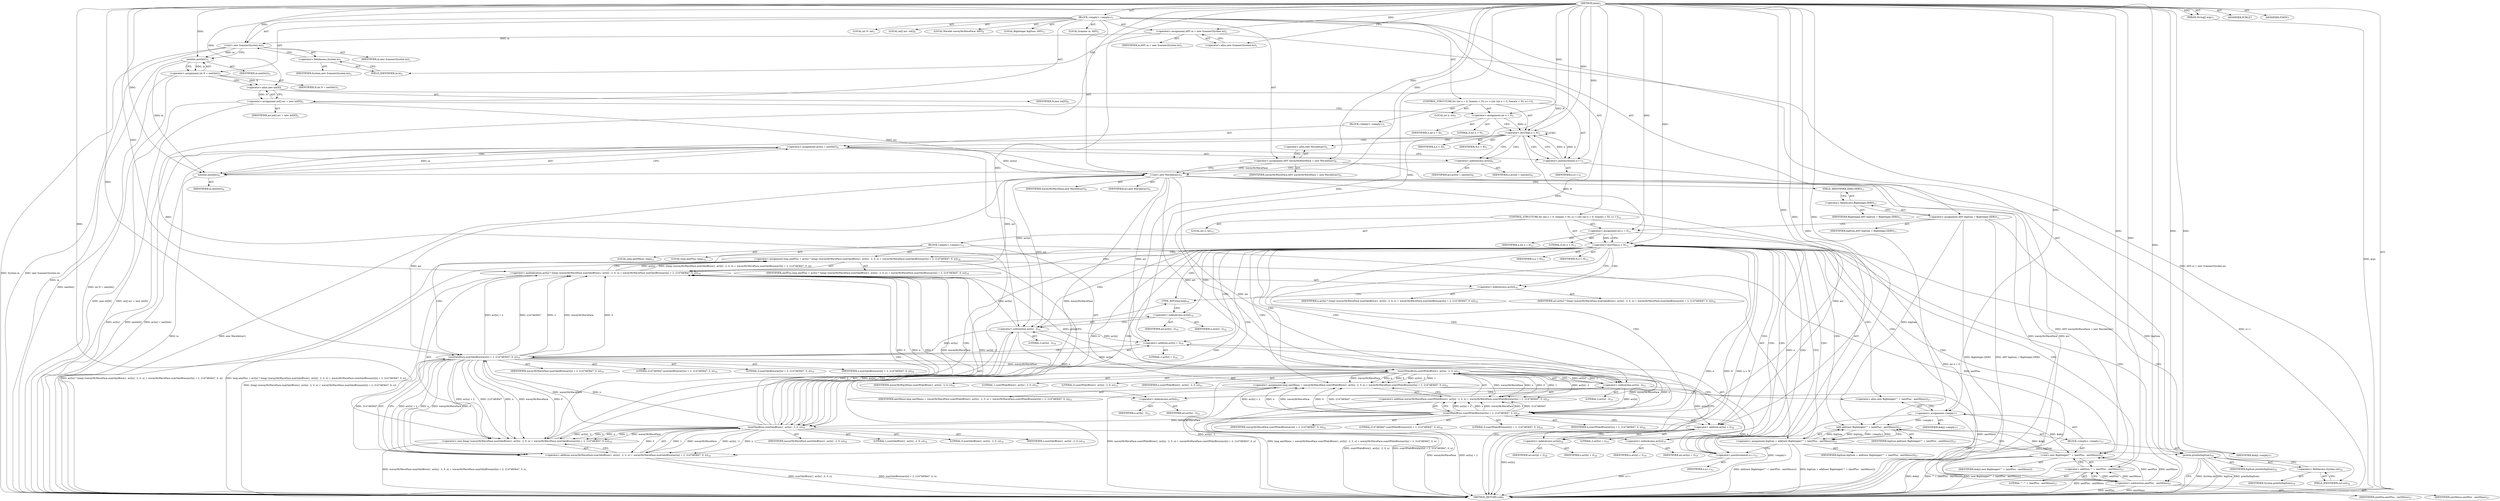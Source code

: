 digraph "main" {  
"21" [label = <(METHOD,main)<SUB>1</SUB>> ]
"22" [label = <(PARAM,String[] args)<SUB>1</SUB>> ]
"23" [label = <(BLOCK,&lt;empty&gt;,&lt;empty&gt;)<SUB>1</SUB>> ]
"4" [label = <(LOCAL,Scanner in: ANY)<SUB>2</SUB>> ]
"24" [label = <(&lt;operator&gt;.assignment,ANY in = new Scanner(System.in))<SUB>2</SUB>> ]
"25" [label = <(IDENTIFIER,in,ANY in = new Scanner(System.in))<SUB>2</SUB>> ]
"26" [label = <(&lt;operator&gt;.alloc,new Scanner(System.in))<SUB>2</SUB>> ]
"27" [label = <(&lt;init&gt;,new Scanner(System.in))<SUB>2</SUB>> ]
"3" [label = <(IDENTIFIER,in,new Scanner(System.in))<SUB>2</SUB>> ]
"28" [label = <(&lt;operator&gt;.fieldAccess,System.in)<SUB>2</SUB>> ]
"29" [label = <(IDENTIFIER,System,new Scanner(System.in))<SUB>2</SUB>> ]
"30" [label = <(FIELD_IDENTIFIER,in,in)<SUB>2</SUB>> ]
"31" [label = <(LOCAL,int N: int)<SUB>3</SUB>> ]
"32" [label = <(&lt;operator&gt;.assignment,int N = nextInt())<SUB>3</SUB>> ]
"33" [label = <(IDENTIFIER,N,int N = nextInt())<SUB>3</SUB>> ]
"34" [label = <(nextInt,nextInt())<SUB>3</SUB>> ]
"35" [label = <(IDENTIFIER,in,nextInt())<SUB>3</SUB>> ]
"36" [label = <(LOCAL,int[] arr: int[])<SUB>4</SUB>> ]
"37" [label = <(&lt;operator&gt;.assignment,int[] arr = new int[N])<SUB>4</SUB>> ]
"38" [label = <(IDENTIFIER,arr,int[] arr = new int[N])<SUB>4</SUB>> ]
"39" [label = <(&lt;operator&gt;.alloc,new int[N])> ]
"40" [label = <(IDENTIFIER,N,new int[N])<SUB>4</SUB>> ]
"41" [label = <(CONTROL_STRUCTURE,for (int n = 0; Some(n &lt; N); n++),for (int n = 0; Some(n &lt; N); n++))<SUB>5</SUB>> ]
"42" [label = <(LOCAL,int n: int)<SUB>5</SUB>> ]
"43" [label = <(&lt;operator&gt;.assignment,int n = 0)<SUB>5</SUB>> ]
"44" [label = <(IDENTIFIER,n,int n = 0)<SUB>5</SUB>> ]
"45" [label = <(LITERAL,0,int n = 0)<SUB>5</SUB>> ]
"46" [label = <(&lt;operator&gt;.lessThan,n &lt; N)<SUB>5</SUB>> ]
"47" [label = <(IDENTIFIER,n,n &lt; N)<SUB>5</SUB>> ]
"48" [label = <(IDENTIFIER,N,n &lt; N)<SUB>5</SUB>> ]
"49" [label = <(&lt;operator&gt;.postIncrement,n++)<SUB>5</SUB>> ]
"50" [label = <(IDENTIFIER,n,n++)<SUB>5</SUB>> ]
"51" [label = <(BLOCK,&lt;empty&gt;,&lt;empty&gt;)<SUB>5</SUB>> ]
"52" [label = <(&lt;operator&gt;.assignment,arr[n] = nextInt())<SUB>6</SUB>> ]
"53" [label = <(&lt;operator&gt;.indexAccess,arr[n])<SUB>6</SUB>> ]
"54" [label = <(IDENTIFIER,arr,arr[n] = nextInt())<SUB>6</SUB>> ]
"55" [label = <(IDENTIFIER,n,arr[n] = nextInt())<SUB>6</SUB>> ]
"56" [label = <(nextInt,nextInt())<SUB>6</SUB>> ]
"57" [label = <(IDENTIFIER,in,nextInt())<SUB>6</SUB>> ]
"6" [label = <(LOCAL,Wavelet waveyMcWaveFace: ANY)<SUB>9</SUB>> ]
"58" [label = <(&lt;operator&gt;.assignment,ANY waveyMcWaveFace = new Wavelet(arr))<SUB>9</SUB>> ]
"59" [label = <(IDENTIFIER,waveyMcWaveFace,ANY waveyMcWaveFace = new Wavelet(arr))<SUB>9</SUB>> ]
"60" [label = <(&lt;operator&gt;.alloc,new Wavelet(arr))<SUB>9</SUB>> ]
"61" [label = <(&lt;init&gt;,new Wavelet(arr))<SUB>9</SUB>> ]
"5" [label = <(IDENTIFIER,waveyMcWaveFace,new Wavelet(arr))<SUB>9</SUB>> ]
"62" [label = <(IDENTIFIER,arr,new Wavelet(arr))<SUB>9</SUB>> ]
"63" [label = <(LOCAL,BigInteger bigSum: ANY)<SUB>11</SUB>> ]
"64" [label = <(&lt;operator&gt;.assignment,ANY bigSum = BigInteger.ZERO)<SUB>11</SUB>> ]
"65" [label = <(IDENTIFIER,bigSum,ANY bigSum = BigInteger.ZERO)<SUB>11</SUB>> ]
"66" [label = <(&lt;operator&gt;.fieldAccess,BigInteger.ZERO)<SUB>11</SUB>> ]
"67" [label = <(IDENTIFIER,BigInteger,ANY bigSum = BigInteger.ZERO)<SUB>11</SUB>> ]
"68" [label = <(FIELD_IDENTIFIER,ZERO,ZERO)<SUB>11</SUB>> ]
"69" [label = <(CONTROL_STRUCTURE,for (int n = 0; Some(n &lt; N); n++),for (int n = 0; Some(n &lt; N); n++))<SUB>12</SUB>> ]
"70" [label = <(LOCAL,int n: int)<SUB>12</SUB>> ]
"71" [label = <(&lt;operator&gt;.assignment,int n = 0)<SUB>12</SUB>> ]
"72" [label = <(IDENTIFIER,n,int n = 0)<SUB>12</SUB>> ]
"73" [label = <(LITERAL,0,int n = 0)<SUB>12</SUB>> ]
"74" [label = <(&lt;operator&gt;.lessThan,n &lt; N)<SUB>12</SUB>> ]
"75" [label = <(IDENTIFIER,n,n &lt; N)<SUB>12</SUB>> ]
"76" [label = <(IDENTIFIER,N,n &lt; N)<SUB>12</SUB>> ]
"77" [label = <(&lt;operator&gt;.postIncrement,n++)<SUB>12</SUB>> ]
"78" [label = <(IDENTIFIER,n,n++)<SUB>12</SUB>> ]
"79" [label = <(BLOCK,&lt;empty&gt;,&lt;empty&gt;)<SUB>12</SUB>> ]
"80" [label = <(LOCAL,long amtPlus: long)<SUB>18</SUB>> ]
"81" [label = <(&lt;operator&gt;.assignment,long amtPlus = arr[n] * (long) (waveyMcWaveFace.numValsBtwn(1, arr[n] - 2, 0, n) + waveyMcWaveFace.numValsBtwn(arr[n] + 2, 2147483647, 0, n)))<SUB>18</SUB>> ]
"82" [label = <(IDENTIFIER,amtPlus,long amtPlus = arr[n] * (long) (waveyMcWaveFace.numValsBtwn(1, arr[n] - 2, 0, n) + waveyMcWaveFace.numValsBtwn(arr[n] + 2, 2147483647, 0, n)))<SUB>18</SUB>> ]
"83" [label = <(&lt;operator&gt;.multiplication,arr[n] * (long) (waveyMcWaveFace.numValsBtwn(1, arr[n] - 2, 0, n) + waveyMcWaveFace.numValsBtwn(arr[n] + 2, 2147483647, 0, n)))<SUB>18</SUB>> ]
"84" [label = <(&lt;operator&gt;.indexAccess,arr[n])<SUB>18</SUB>> ]
"85" [label = <(IDENTIFIER,arr,arr[n] * (long) (waveyMcWaveFace.numValsBtwn(1, arr[n] - 2, 0, n) + waveyMcWaveFace.numValsBtwn(arr[n] + 2, 2147483647, 0, n)))<SUB>18</SUB>> ]
"86" [label = <(IDENTIFIER,n,arr[n] * (long) (waveyMcWaveFace.numValsBtwn(1, arr[n] - 2, 0, n) + waveyMcWaveFace.numValsBtwn(arr[n] + 2, 2147483647, 0, n)))<SUB>18</SUB>> ]
"87" [label = <(&lt;operator&gt;.cast,(long) (waveyMcWaveFace.numValsBtwn(1, arr[n] - 2, 0, n) + waveyMcWaveFace.numValsBtwn(arr[n] + 2, 2147483647, 0, n)))<SUB>18</SUB>> ]
"88" [label = <(TYPE_REF,long,long)<SUB>18</SUB>> ]
"89" [label = <(&lt;operator&gt;.addition,waveyMcWaveFace.numValsBtwn(1, arr[n] - 2, 0, n) + waveyMcWaveFace.numValsBtwn(arr[n] + 2, 2147483647, 0, n))<SUB>18</SUB>> ]
"90" [label = <(numValsBtwn,numValsBtwn(1, arr[n] - 2, 0, n))<SUB>18</SUB>> ]
"91" [label = <(IDENTIFIER,waveyMcWaveFace,numValsBtwn(1, arr[n] - 2, 0, n))<SUB>18</SUB>> ]
"92" [label = <(LITERAL,1,numValsBtwn(1, arr[n] - 2, 0, n))<SUB>18</SUB>> ]
"93" [label = <(&lt;operator&gt;.subtraction,arr[n] - 2)<SUB>18</SUB>> ]
"94" [label = <(&lt;operator&gt;.indexAccess,arr[n])<SUB>18</SUB>> ]
"95" [label = <(IDENTIFIER,arr,arr[n] - 2)<SUB>18</SUB>> ]
"96" [label = <(IDENTIFIER,n,arr[n] - 2)<SUB>18</SUB>> ]
"97" [label = <(LITERAL,2,arr[n] - 2)<SUB>18</SUB>> ]
"98" [label = <(LITERAL,0,numValsBtwn(1, arr[n] - 2, 0, n))<SUB>18</SUB>> ]
"99" [label = <(IDENTIFIER,n,numValsBtwn(1, arr[n] - 2, 0, n))<SUB>18</SUB>> ]
"100" [label = <(numValsBtwn,numValsBtwn(arr[n] + 2, 2147483647, 0, n))<SUB>19</SUB>> ]
"101" [label = <(IDENTIFIER,waveyMcWaveFace,numValsBtwn(arr[n] + 2, 2147483647, 0, n))<SUB>19</SUB>> ]
"102" [label = <(&lt;operator&gt;.addition,arr[n] + 2)<SUB>19</SUB>> ]
"103" [label = <(&lt;operator&gt;.indexAccess,arr[n])<SUB>19</SUB>> ]
"104" [label = <(IDENTIFIER,arr,arr[n] + 2)<SUB>19</SUB>> ]
"105" [label = <(IDENTIFIER,n,arr[n] + 2)<SUB>19</SUB>> ]
"106" [label = <(LITERAL,2,arr[n] + 2)<SUB>19</SUB>> ]
"107" [label = <(LITERAL,2147483647,numValsBtwn(arr[n] + 2, 2147483647, 0, n))<SUB>19</SUB>> ]
"108" [label = <(LITERAL,0,numValsBtwn(arr[n] + 2, 2147483647, 0, n))<SUB>19</SUB>> ]
"109" [label = <(IDENTIFIER,n,numValsBtwn(arr[n] + 2, 2147483647, 0, n))<SUB>19</SUB>> ]
"110" [label = <(LOCAL,long amtMinus: long)<SUB>23</SUB>> ]
"111" [label = <(&lt;operator&gt;.assignment,long amtMinus = waveyMcWaveFace.sumOfValsBtwn(1, arr[n] - 2, 0, n) + waveyMcWaveFace.sumOfValsBtwn(arr[n] + 2, 2147483647, 0, n))<SUB>23</SUB>> ]
"112" [label = <(IDENTIFIER,amtMinus,long amtMinus = waveyMcWaveFace.sumOfValsBtwn(1, arr[n] - 2, 0, n) + waveyMcWaveFace.sumOfValsBtwn(arr[n] + 2, 2147483647, 0, n))<SUB>23</SUB>> ]
"113" [label = <(&lt;operator&gt;.addition,waveyMcWaveFace.sumOfValsBtwn(1, arr[n] - 2, 0, n) + waveyMcWaveFace.sumOfValsBtwn(arr[n] + 2, 2147483647, 0, n))<SUB>23</SUB>> ]
"114" [label = <(sumOfValsBtwn,sumOfValsBtwn(1, arr[n] - 2, 0, n))<SUB>23</SUB>> ]
"115" [label = <(IDENTIFIER,waveyMcWaveFace,sumOfValsBtwn(1, arr[n] - 2, 0, n))<SUB>23</SUB>> ]
"116" [label = <(LITERAL,1,sumOfValsBtwn(1, arr[n] - 2, 0, n))<SUB>23</SUB>> ]
"117" [label = <(&lt;operator&gt;.subtraction,arr[n] - 2)<SUB>23</SUB>> ]
"118" [label = <(&lt;operator&gt;.indexAccess,arr[n])<SUB>23</SUB>> ]
"119" [label = <(IDENTIFIER,arr,arr[n] - 2)<SUB>23</SUB>> ]
"120" [label = <(IDENTIFIER,n,arr[n] - 2)<SUB>23</SUB>> ]
"121" [label = <(LITERAL,2,arr[n] - 2)<SUB>23</SUB>> ]
"122" [label = <(LITERAL,0,sumOfValsBtwn(1, arr[n] - 2, 0, n))<SUB>23</SUB>> ]
"123" [label = <(IDENTIFIER,n,sumOfValsBtwn(1, arr[n] - 2, 0, n))<SUB>23</SUB>> ]
"124" [label = <(sumOfValsBtwn,sumOfValsBtwn(arr[n] + 2, 2147483647, 0, n))<SUB>24</SUB>> ]
"125" [label = <(IDENTIFIER,waveyMcWaveFace,sumOfValsBtwn(arr[n] + 2, 2147483647, 0, n))<SUB>24</SUB>> ]
"126" [label = <(&lt;operator&gt;.addition,arr[n] + 2)<SUB>24</SUB>> ]
"127" [label = <(&lt;operator&gt;.indexAccess,arr[n])<SUB>24</SUB>> ]
"128" [label = <(IDENTIFIER,arr,arr[n] + 2)<SUB>24</SUB>> ]
"129" [label = <(IDENTIFIER,n,arr[n] + 2)<SUB>24</SUB>> ]
"130" [label = <(LITERAL,2,arr[n] + 2)<SUB>24</SUB>> ]
"131" [label = <(LITERAL,2147483647,sumOfValsBtwn(arr[n] + 2, 2147483647, 0, n))<SUB>24</SUB>> ]
"132" [label = <(LITERAL,0,sumOfValsBtwn(arr[n] + 2, 2147483647, 0, n))<SUB>24</SUB>> ]
"133" [label = <(IDENTIFIER,n,sumOfValsBtwn(arr[n] + 2, 2147483647, 0, n))<SUB>24</SUB>> ]
"134" [label = <(&lt;operator&gt;.assignment,bigSum = add(new BigInteger(&quot;&quot; + (amtPlus - amtMinus))))<SUB>27</SUB>> ]
"135" [label = <(IDENTIFIER,bigSum,bigSum = add(new BigInteger(&quot;&quot; + (amtPlus - amtMinus))))<SUB>27</SUB>> ]
"136" [label = <(add,add(new BigInteger(&quot;&quot; + (amtPlus - amtMinus))))<SUB>27</SUB>> ]
"137" [label = <(IDENTIFIER,bigSum,add(new BigInteger(&quot;&quot; + (amtPlus - amtMinus))))<SUB>27</SUB>> ]
"138" [label = <(BLOCK,&lt;empty&gt;,&lt;empty&gt;)<SUB>27</SUB>> ]
"139" [label = <(&lt;operator&gt;.assignment,&lt;empty&gt;)> ]
"140" [label = <(IDENTIFIER,$obj2,&lt;empty&gt;)> ]
"141" [label = <(&lt;operator&gt;.alloc,new BigInteger(&quot;&quot; + (amtPlus - amtMinus)))<SUB>27</SUB>> ]
"142" [label = <(&lt;init&gt;,new BigInteger(&quot;&quot; + (amtPlus - amtMinus)))<SUB>27</SUB>> ]
"143" [label = <(IDENTIFIER,$obj2,new BigInteger(&quot;&quot; + (amtPlus - amtMinus)))> ]
"144" [label = <(&lt;operator&gt;.addition,&quot;&quot; + (amtPlus - amtMinus))<SUB>27</SUB>> ]
"145" [label = <(LITERAL,&quot;&quot;,&quot;&quot; + (amtPlus - amtMinus))<SUB>27</SUB>> ]
"146" [label = <(&lt;operator&gt;.subtraction,amtPlus - amtMinus)<SUB>27</SUB>> ]
"147" [label = <(IDENTIFIER,amtPlus,amtPlus - amtMinus)<SUB>27</SUB>> ]
"148" [label = <(IDENTIFIER,amtMinus,amtPlus - amtMinus)<SUB>27</SUB>> ]
"149" [label = <(IDENTIFIER,$obj2,&lt;empty&gt;)> ]
"150" [label = <(println,println(bigSum))<SUB>30</SUB>> ]
"151" [label = <(&lt;operator&gt;.fieldAccess,System.out)<SUB>30</SUB>> ]
"152" [label = <(IDENTIFIER,System,println(bigSum))<SUB>30</SUB>> ]
"153" [label = <(FIELD_IDENTIFIER,out,out)<SUB>30</SUB>> ]
"154" [label = <(IDENTIFIER,bigSum,println(bigSum))<SUB>30</SUB>> ]
"155" [label = <(MODIFIER,PUBLIC)> ]
"156" [label = <(MODIFIER,STATIC)> ]
"157" [label = <(METHOD_RETURN,void)<SUB>1</SUB>> ]
  "21" -> "22"  [ label = "AST: "] 
  "21" -> "23"  [ label = "AST: "] 
  "21" -> "155"  [ label = "AST: "] 
  "21" -> "156"  [ label = "AST: "] 
  "21" -> "157"  [ label = "AST: "] 
  "23" -> "4"  [ label = "AST: "] 
  "23" -> "24"  [ label = "AST: "] 
  "23" -> "27"  [ label = "AST: "] 
  "23" -> "31"  [ label = "AST: "] 
  "23" -> "32"  [ label = "AST: "] 
  "23" -> "36"  [ label = "AST: "] 
  "23" -> "37"  [ label = "AST: "] 
  "23" -> "41"  [ label = "AST: "] 
  "23" -> "6"  [ label = "AST: "] 
  "23" -> "58"  [ label = "AST: "] 
  "23" -> "61"  [ label = "AST: "] 
  "23" -> "63"  [ label = "AST: "] 
  "23" -> "64"  [ label = "AST: "] 
  "23" -> "69"  [ label = "AST: "] 
  "23" -> "150"  [ label = "AST: "] 
  "24" -> "25"  [ label = "AST: "] 
  "24" -> "26"  [ label = "AST: "] 
  "27" -> "3"  [ label = "AST: "] 
  "27" -> "28"  [ label = "AST: "] 
  "28" -> "29"  [ label = "AST: "] 
  "28" -> "30"  [ label = "AST: "] 
  "32" -> "33"  [ label = "AST: "] 
  "32" -> "34"  [ label = "AST: "] 
  "34" -> "35"  [ label = "AST: "] 
  "37" -> "38"  [ label = "AST: "] 
  "37" -> "39"  [ label = "AST: "] 
  "39" -> "40"  [ label = "AST: "] 
  "41" -> "42"  [ label = "AST: "] 
  "41" -> "43"  [ label = "AST: "] 
  "41" -> "46"  [ label = "AST: "] 
  "41" -> "49"  [ label = "AST: "] 
  "41" -> "51"  [ label = "AST: "] 
  "43" -> "44"  [ label = "AST: "] 
  "43" -> "45"  [ label = "AST: "] 
  "46" -> "47"  [ label = "AST: "] 
  "46" -> "48"  [ label = "AST: "] 
  "49" -> "50"  [ label = "AST: "] 
  "51" -> "52"  [ label = "AST: "] 
  "52" -> "53"  [ label = "AST: "] 
  "52" -> "56"  [ label = "AST: "] 
  "53" -> "54"  [ label = "AST: "] 
  "53" -> "55"  [ label = "AST: "] 
  "56" -> "57"  [ label = "AST: "] 
  "58" -> "59"  [ label = "AST: "] 
  "58" -> "60"  [ label = "AST: "] 
  "61" -> "5"  [ label = "AST: "] 
  "61" -> "62"  [ label = "AST: "] 
  "64" -> "65"  [ label = "AST: "] 
  "64" -> "66"  [ label = "AST: "] 
  "66" -> "67"  [ label = "AST: "] 
  "66" -> "68"  [ label = "AST: "] 
  "69" -> "70"  [ label = "AST: "] 
  "69" -> "71"  [ label = "AST: "] 
  "69" -> "74"  [ label = "AST: "] 
  "69" -> "77"  [ label = "AST: "] 
  "69" -> "79"  [ label = "AST: "] 
  "71" -> "72"  [ label = "AST: "] 
  "71" -> "73"  [ label = "AST: "] 
  "74" -> "75"  [ label = "AST: "] 
  "74" -> "76"  [ label = "AST: "] 
  "77" -> "78"  [ label = "AST: "] 
  "79" -> "80"  [ label = "AST: "] 
  "79" -> "81"  [ label = "AST: "] 
  "79" -> "110"  [ label = "AST: "] 
  "79" -> "111"  [ label = "AST: "] 
  "79" -> "134"  [ label = "AST: "] 
  "81" -> "82"  [ label = "AST: "] 
  "81" -> "83"  [ label = "AST: "] 
  "83" -> "84"  [ label = "AST: "] 
  "83" -> "87"  [ label = "AST: "] 
  "84" -> "85"  [ label = "AST: "] 
  "84" -> "86"  [ label = "AST: "] 
  "87" -> "88"  [ label = "AST: "] 
  "87" -> "89"  [ label = "AST: "] 
  "89" -> "90"  [ label = "AST: "] 
  "89" -> "100"  [ label = "AST: "] 
  "90" -> "91"  [ label = "AST: "] 
  "90" -> "92"  [ label = "AST: "] 
  "90" -> "93"  [ label = "AST: "] 
  "90" -> "98"  [ label = "AST: "] 
  "90" -> "99"  [ label = "AST: "] 
  "93" -> "94"  [ label = "AST: "] 
  "93" -> "97"  [ label = "AST: "] 
  "94" -> "95"  [ label = "AST: "] 
  "94" -> "96"  [ label = "AST: "] 
  "100" -> "101"  [ label = "AST: "] 
  "100" -> "102"  [ label = "AST: "] 
  "100" -> "107"  [ label = "AST: "] 
  "100" -> "108"  [ label = "AST: "] 
  "100" -> "109"  [ label = "AST: "] 
  "102" -> "103"  [ label = "AST: "] 
  "102" -> "106"  [ label = "AST: "] 
  "103" -> "104"  [ label = "AST: "] 
  "103" -> "105"  [ label = "AST: "] 
  "111" -> "112"  [ label = "AST: "] 
  "111" -> "113"  [ label = "AST: "] 
  "113" -> "114"  [ label = "AST: "] 
  "113" -> "124"  [ label = "AST: "] 
  "114" -> "115"  [ label = "AST: "] 
  "114" -> "116"  [ label = "AST: "] 
  "114" -> "117"  [ label = "AST: "] 
  "114" -> "122"  [ label = "AST: "] 
  "114" -> "123"  [ label = "AST: "] 
  "117" -> "118"  [ label = "AST: "] 
  "117" -> "121"  [ label = "AST: "] 
  "118" -> "119"  [ label = "AST: "] 
  "118" -> "120"  [ label = "AST: "] 
  "124" -> "125"  [ label = "AST: "] 
  "124" -> "126"  [ label = "AST: "] 
  "124" -> "131"  [ label = "AST: "] 
  "124" -> "132"  [ label = "AST: "] 
  "124" -> "133"  [ label = "AST: "] 
  "126" -> "127"  [ label = "AST: "] 
  "126" -> "130"  [ label = "AST: "] 
  "127" -> "128"  [ label = "AST: "] 
  "127" -> "129"  [ label = "AST: "] 
  "134" -> "135"  [ label = "AST: "] 
  "134" -> "136"  [ label = "AST: "] 
  "136" -> "137"  [ label = "AST: "] 
  "136" -> "138"  [ label = "AST: "] 
  "138" -> "139"  [ label = "AST: "] 
  "138" -> "142"  [ label = "AST: "] 
  "138" -> "149"  [ label = "AST: "] 
  "139" -> "140"  [ label = "AST: "] 
  "139" -> "141"  [ label = "AST: "] 
  "142" -> "143"  [ label = "AST: "] 
  "142" -> "144"  [ label = "AST: "] 
  "144" -> "145"  [ label = "AST: "] 
  "144" -> "146"  [ label = "AST: "] 
  "146" -> "147"  [ label = "AST: "] 
  "146" -> "148"  [ label = "AST: "] 
  "150" -> "151"  [ label = "AST: "] 
  "150" -> "154"  [ label = "AST: "] 
  "151" -> "152"  [ label = "AST: "] 
  "151" -> "153"  [ label = "AST: "] 
  "24" -> "30"  [ label = "CFG: "] 
  "27" -> "34"  [ label = "CFG: "] 
  "32" -> "39"  [ label = "CFG: "] 
  "37" -> "43"  [ label = "CFG: "] 
  "58" -> "61"  [ label = "CFG: "] 
  "61" -> "68"  [ label = "CFG: "] 
  "64" -> "71"  [ label = "CFG: "] 
  "150" -> "157"  [ label = "CFG: "] 
  "26" -> "24"  [ label = "CFG: "] 
  "28" -> "27"  [ label = "CFG: "] 
  "34" -> "32"  [ label = "CFG: "] 
  "39" -> "37"  [ label = "CFG: "] 
  "43" -> "46"  [ label = "CFG: "] 
  "46" -> "53"  [ label = "CFG: "] 
  "46" -> "60"  [ label = "CFG: "] 
  "49" -> "46"  [ label = "CFG: "] 
  "60" -> "58"  [ label = "CFG: "] 
  "66" -> "64"  [ label = "CFG: "] 
  "71" -> "74"  [ label = "CFG: "] 
  "74" -> "84"  [ label = "CFG: "] 
  "74" -> "153"  [ label = "CFG: "] 
  "77" -> "74"  [ label = "CFG: "] 
  "151" -> "150"  [ label = "CFG: "] 
  "30" -> "28"  [ label = "CFG: "] 
  "52" -> "49"  [ label = "CFG: "] 
  "68" -> "66"  [ label = "CFG: "] 
  "81" -> "118"  [ label = "CFG: "] 
  "111" -> "141"  [ label = "CFG: "] 
  "134" -> "77"  [ label = "CFG: "] 
  "153" -> "151"  [ label = "CFG: "] 
  "53" -> "56"  [ label = "CFG: "] 
  "56" -> "52"  [ label = "CFG: "] 
  "83" -> "81"  [ label = "CFG: "] 
  "113" -> "111"  [ label = "CFG: "] 
  "136" -> "134"  [ label = "CFG: "] 
  "84" -> "88"  [ label = "CFG: "] 
  "87" -> "83"  [ label = "CFG: "] 
  "114" -> "127"  [ label = "CFG: "] 
  "124" -> "113"  [ label = "CFG: "] 
  "88" -> "94"  [ label = "CFG: "] 
  "89" -> "87"  [ label = "CFG: "] 
  "117" -> "114"  [ label = "CFG: "] 
  "126" -> "124"  [ label = "CFG: "] 
  "139" -> "146"  [ label = "CFG: "] 
  "142" -> "136"  [ label = "CFG: "] 
  "90" -> "103"  [ label = "CFG: "] 
  "100" -> "89"  [ label = "CFG: "] 
  "118" -> "117"  [ label = "CFG: "] 
  "127" -> "126"  [ label = "CFG: "] 
  "141" -> "139"  [ label = "CFG: "] 
  "144" -> "142"  [ label = "CFG: "] 
  "93" -> "90"  [ label = "CFG: "] 
  "102" -> "100"  [ label = "CFG: "] 
  "146" -> "144"  [ label = "CFG: "] 
  "94" -> "93"  [ label = "CFG: "] 
  "103" -> "102"  [ label = "CFG: "] 
  "21" -> "26"  [ label = "CFG: "] 
  "22" -> "157"  [ label = "DDG: args"] 
  "24" -> "157"  [ label = "DDG: ANY in = new Scanner(System.in)"] 
  "27" -> "157"  [ label = "DDG: System.in"] 
  "27" -> "157"  [ label = "DDG: new Scanner(System.in)"] 
  "34" -> "157"  [ label = "DDG: in"] 
  "32" -> "157"  [ label = "DDG: nextInt()"] 
  "32" -> "157"  [ label = "DDG: int N = nextInt()"] 
  "37" -> "157"  [ label = "DDG: new int[N]"] 
  "37" -> "157"  [ label = "DDG: int[] arr = new int[N]"] 
  "58" -> "157"  [ label = "DDG: ANY waveyMcWaveFace = new Wavelet(arr)"] 
  "61" -> "157"  [ label = "DDG: waveyMcWaveFace"] 
  "61" -> "157"  [ label = "DDG: arr"] 
  "61" -> "157"  [ label = "DDG: new Wavelet(arr)"] 
  "64" -> "157"  [ label = "DDG: BigInteger.ZERO"] 
  "64" -> "157"  [ label = "DDG: ANY bigSum = BigInteger.ZERO"] 
  "71" -> "157"  [ label = "DDG: int n = 0"] 
  "74" -> "157"  [ label = "DDG: n"] 
  "74" -> "157"  [ label = "DDG: N"] 
  "74" -> "157"  [ label = "DDG: n &lt; N"] 
  "150" -> "157"  [ label = "DDG: System.out"] 
  "150" -> "157"  [ label = "DDG: bigSum"] 
  "150" -> "157"  [ label = "DDG: println(bigSum)"] 
  "89" -> "157"  [ label = "DDG: numValsBtwn(1, arr[n] - 2, 0, n)"] 
  "89" -> "157"  [ label = "DDG: numValsBtwn(arr[n] + 2, 2147483647, 0, n)"] 
  "87" -> "157"  [ label = "DDG: waveyMcWaveFace.numValsBtwn(1, arr[n] - 2, 0, n) + waveyMcWaveFace.numValsBtwn(arr[n] + 2, 2147483647, 0, n)"] 
  "83" -> "157"  [ label = "DDG: (long) (waveyMcWaveFace.numValsBtwn(1, arr[n] - 2, 0, n) + waveyMcWaveFace.numValsBtwn(arr[n] + 2, 2147483647, 0, n))"] 
  "81" -> "157"  [ label = "DDG: arr[n] * (long) (waveyMcWaveFace.numValsBtwn(1, arr[n] - 2, 0, n) + waveyMcWaveFace.numValsBtwn(arr[n] + 2, 2147483647, 0, n))"] 
  "81" -> "157"  [ label = "DDG: long amtPlus = arr[n] * (long) (waveyMcWaveFace.numValsBtwn(1, arr[n] - 2, 0, n) + waveyMcWaveFace.numValsBtwn(arr[n] + 2, 2147483647, 0, n))"] 
  "114" -> "157"  [ label = "DDG: arr[n] - 2"] 
  "113" -> "157"  [ label = "DDG: sumOfValsBtwn(1, arr[n] - 2, 0, n)"] 
  "124" -> "157"  [ label = "DDG: waveyMcWaveFace"] 
  "126" -> "157"  [ label = "DDG: arr[n]"] 
  "124" -> "157"  [ label = "DDG: arr[n] + 2"] 
  "113" -> "157"  [ label = "DDG: sumOfValsBtwn(arr[n] + 2, 2147483647, 0, n)"] 
  "111" -> "157"  [ label = "DDG: waveyMcWaveFace.sumOfValsBtwn(1, arr[n] - 2, 0, n) + waveyMcWaveFace.sumOfValsBtwn(arr[n] + 2, 2147483647, 0, n)"] 
  "111" -> "157"  [ label = "DDG: long amtMinus = waveyMcWaveFace.sumOfValsBtwn(1, arr[n] - 2, 0, n) + waveyMcWaveFace.sumOfValsBtwn(arr[n] + 2, 2147483647, 0, n)"] 
  "139" -> "157"  [ label = "DDG: &lt;empty&gt;"] 
  "142" -> "157"  [ label = "DDG: $obj2"] 
  "146" -> "157"  [ label = "DDG: amtPlus"] 
  "146" -> "157"  [ label = "DDG: amtMinus"] 
  "144" -> "157"  [ label = "DDG: amtPlus - amtMinus"] 
  "142" -> "157"  [ label = "DDG: &quot;&quot; + (amtPlus - amtMinus)"] 
  "142" -> "157"  [ label = "DDG: new BigInteger(&quot;&quot; + (amtPlus - amtMinus))"] 
  "134" -> "157"  [ label = "DDG: add(new BigInteger(&quot;&quot; + (amtPlus - amtMinus)))"] 
  "134" -> "157"  [ label = "DDG: bigSum = add(new BigInteger(&quot;&quot; + (amtPlus - amtMinus)))"] 
  "77" -> "157"  [ label = "DDG: n++"] 
  "52" -> "157"  [ label = "DDG: arr[n]"] 
  "56" -> "157"  [ label = "DDG: in"] 
  "52" -> "157"  [ label = "DDG: nextInt()"] 
  "52" -> "157"  [ label = "DDG: arr[n] = nextInt()"] 
  "49" -> "157"  [ label = "DDG: n++"] 
  "21" -> "22"  [ label = "DDG: "] 
  "21" -> "24"  [ label = "DDG: "] 
  "34" -> "32"  [ label = "DDG: in"] 
  "39" -> "37"  [ label = "DDG: N"] 
  "21" -> "58"  [ label = "DDG: "] 
  "24" -> "27"  [ label = "DDG: in"] 
  "21" -> "27"  [ label = "DDG: "] 
  "21" -> "43"  [ label = "DDG: "] 
  "58" -> "61"  [ label = "DDG: waveyMcWaveFace"] 
  "21" -> "61"  [ label = "DDG: "] 
  "37" -> "61"  [ label = "DDG: arr"] 
  "52" -> "61"  [ label = "DDG: arr[n]"] 
  "21" -> "71"  [ label = "DDG: "] 
  "64" -> "150"  [ label = "DDG: bigSum"] 
  "134" -> "150"  [ label = "DDG: bigSum"] 
  "21" -> "150"  [ label = "DDG: "] 
  "27" -> "34"  [ label = "DDG: in"] 
  "21" -> "34"  [ label = "DDG: "] 
  "32" -> "39"  [ label = "DDG: N"] 
  "21" -> "39"  [ label = "DDG: "] 
  "43" -> "46"  [ label = "DDG: n"] 
  "49" -> "46"  [ label = "DDG: n"] 
  "21" -> "46"  [ label = "DDG: "] 
  "39" -> "46"  [ label = "DDG: N"] 
  "46" -> "49"  [ label = "DDG: n"] 
  "21" -> "49"  [ label = "DDG: "] 
  "56" -> "52"  [ label = "DDG: in"] 
  "71" -> "74"  [ label = "DDG: n"] 
  "77" -> "74"  [ label = "DDG: n"] 
  "21" -> "74"  [ label = "DDG: "] 
  "46" -> "74"  [ label = "DDG: N"] 
  "124" -> "77"  [ label = "DDG: n"] 
  "21" -> "77"  [ label = "DDG: "] 
  "83" -> "81"  [ label = "DDG: arr[n]"] 
  "83" -> "81"  [ label = "DDG: (long) (waveyMcWaveFace.numValsBtwn(1, arr[n] - 2, 0, n) + waveyMcWaveFace.numValsBtwn(arr[n] + 2, 2147483647, 0, n))"] 
  "114" -> "111"  [ label = "DDG: waveyMcWaveFace"] 
  "114" -> "111"  [ label = "DDG: n"] 
  "114" -> "111"  [ label = "DDG: 0"] 
  "114" -> "111"  [ label = "DDG: arr[n] - 2"] 
  "114" -> "111"  [ label = "DDG: 1"] 
  "124" -> "111"  [ label = "DDG: arr[n] + 2"] 
  "124" -> "111"  [ label = "DDG: n"] 
  "124" -> "111"  [ label = "DDG: waveyMcWaveFace"] 
  "124" -> "111"  [ label = "DDG: 0"] 
  "124" -> "111"  [ label = "DDG: 2147483647"] 
  "136" -> "134"  [ label = "DDG: bigSum"] 
  "136" -> "134"  [ label = "DDG: &lt;empty&gt;"] 
  "136" -> "134"  [ label = "DDG: "] 
  "34" -> "56"  [ label = "DDG: in"] 
  "21" -> "56"  [ label = "DDG: "] 
  "61" -> "83"  [ label = "DDG: arr"] 
  "93" -> "83"  [ label = "DDG: arr[n]"] 
  "21" -> "83"  [ label = "DDG: "] 
  "90" -> "83"  [ label = "DDG: 1"] 
  "90" -> "83"  [ label = "DDG: waveyMcWaveFace"] 
  "90" -> "83"  [ label = "DDG: arr[n] - 2"] 
  "90" -> "83"  [ label = "DDG: 0"] 
  "90" -> "83"  [ label = "DDG: n"] 
  "100" -> "83"  [ label = "DDG: arr[n] + 2"] 
  "100" -> "83"  [ label = "DDG: 2147483647"] 
  "100" -> "83"  [ label = "DDG: n"] 
  "100" -> "83"  [ label = "DDG: waveyMcWaveFace"] 
  "100" -> "83"  [ label = "DDG: 0"] 
  "114" -> "113"  [ label = "DDG: waveyMcWaveFace"] 
  "114" -> "113"  [ label = "DDG: n"] 
  "114" -> "113"  [ label = "DDG: 0"] 
  "114" -> "113"  [ label = "DDG: arr[n] - 2"] 
  "114" -> "113"  [ label = "DDG: 1"] 
  "124" -> "113"  [ label = "DDG: arr[n] + 2"] 
  "124" -> "113"  [ label = "DDG: n"] 
  "124" -> "113"  [ label = "DDG: waveyMcWaveFace"] 
  "124" -> "113"  [ label = "DDG: 0"] 
  "124" -> "113"  [ label = "DDG: 2147483647"] 
  "64" -> "136"  [ label = "DDG: bigSum"] 
  "134" -> "136"  [ label = "DDG: bigSum"] 
  "21" -> "136"  [ label = "DDG: "] 
  "139" -> "136"  [ label = "DDG: &lt;empty&gt;"] 
  "142" -> "136"  [ label = "DDG: $obj2"] 
  "21" -> "87"  [ label = "DDG: "] 
  "90" -> "87"  [ label = "DDG: 1"] 
  "90" -> "87"  [ label = "DDG: waveyMcWaveFace"] 
  "90" -> "87"  [ label = "DDG: arr[n] - 2"] 
  "90" -> "87"  [ label = "DDG: 0"] 
  "90" -> "87"  [ label = "DDG: n"] 
  "100" -> "87"  [ label = "DDG: arr[n] + 2"] 
  "100" -> "87"  [ label = "DDG: 2147483647"] 
  "100" -> "87"  [ label = "DDG: n"] 
  "100" -> "87"  [ label = "DDG: waveyMcWaveFace"] 
  "100" -> "87"  [ label = "DDG: 0"] 
  "100" -> "114"  [ label = "DDG: waveyMcWaveFace"] 
  "21" -> "114"  [ label = "DDG: "] 
  "117" -> "114"  [ label = "DDG: arr[n]"] 
  "117" -> "114"  [ label = "DDG: 2"] 
  "100" -> "114"  [ label = "DDG: n"] 
  "114" -> "124"  [ label = "DDG: waveyMcWaveFace"] 
  "21" -> "124"  [ label = "DDG: "] 
  "61" -> "124"  [ label = "DDG: arr"] 
  "117" -> "124"  [ label = "DDG: arr[n]"] 
  "114" -> "124"  [ label = "DDG: n"] 
  "21" -> "139"  [ label = "DDG: "] 
  "21" -> "149"  [ label = "DDG: "] 
  "90" -> "89"  [ label = "DDG: 1"] 
  "90" -> "89"  [ label = "DDG: waveyMcWaveFace"] 
  "90" -> "89"  [ label = "DDG: arr[n] - 2"] 
  "90" -> "89"  [ label = "DDG: 0"] 
  "90" -> "89"  [ label = "DDG: n"] 
  "100" -> "89"  [ label = "DDG: arr[n] + 2"] 
  "100" -> "89"  [ label = "DDG: 2147483647"] 
  "100" -> "89"  [ label = "DDG: n"] 
  "100" -> "89"  [ label = "DDG: waveyMcWaveFace"] 
  "100" -> "89"  [ label = "DDG: 0"] 
  "61" -> "117"  [ label = "DDG: arr"] 
  "83" -> "117"  [ label = "DDG: arr[n]"] 
  "21" -> "117"  [ label = "DDG: "] 
  "61" -> "126"  [ label = "DDG: arr"] 
  "117" -> "126"  [ label = "DDG: arr[n]"] 
  "21" -> "126"  [ label = "DDG: "] 
  "139" -> "142"  [ label = "DDG: $obj2"] 
  "21" -> "142"  [ label = "DDG: "] 
  "146" -> "142"  [ label = "DDG: amtPlus"] 
  "146" -> "142"  [ label = "DDG: amtMinus"] 
  "61" -> "90"  [ label = "DDG: waveyMcWaveFace"] 
  "124" -> "90"  [ label = "DDG: waveyMcWaveFace"] 
  "21" -> "90"  [ label = "DDG: "] 
  "93" -> "90"  [ label = "DDG: arr[n]"] 
  "93" -> "90"  [ label = "DDG: 2"] 
  "74" -> "90"  [ label = "DDG: n"] 
  "90" -> "100"  [ label = "DDG: waveyMcWaveFace"] 
  "21" -> "100"  [ label = "DDG: "] 
  "61" -> "100"  [ label = "DDG: arr"] 
  "93" -> "100"  [ label = "DDG: arr[n]"] 
  "90" -> "100"  [ label = "DDG: n"] 
  "21" -> "144"  [ label = "DDG: "] 
  "146" -> "144"  [ label = "DDG: amtPlus"] 
  "146" -> "144"  [ label = "DDG: amtMinus"] 
  "61" -> "93"  [ label = "DDG: arr"] 
  "52" -> "93"  [ label = "DDG: arr[n]"] 
  "117" -> "93"  [ label = "DDG: arr[n]"] 
  "21" -> "93"  [ label = "DDG: "] 
  "61" -> "102"  [ label = "DDG: arr"] 
  "93" -> "102"  [ label = "DDG: arr[n]"] 
  "21" -> "102"  [ label = "DDG: "] 
  "81" -> "146"  [ label = "DDG: amtPlus"] 
  "21" -> "146"  [ label = "DDG: "] 
  "111" -> "146"  [ label = "DDG: amtMinus"] 
  "46" -> "49"  [ label = "CDG: "] 
  "46" -> "52"  [ label = "CDG: "] 
  "46" -> "46"  [ label = "CDG: "] 
  "46" -> "56"  [ label = "CDG: "] 
  "46" -> "53"  [ label = "CDG: "] 
  "74" -> "94"  [ label = "CDG: "] 
  "74" -> "141"  [ label = "CDG: "] 
  "74" -> "77"  [ label = "CDG: "] 
  "74" -> "89"  [ label = "CDG: "] 
  "74" -> "113"  [ label = "CDG: "] 
  "74" -> "136"  [ label = "CDG: "] 
  "74" -> "146"  [ label = "CDG: "] 
  "74" -> "81"  [ label = "CDG: "] 
  "74" -> "84"  [ label = "CDG: "] 
  "74" -> "102"  [ label = "CDG: "] 
  "74" -> "114"  [ label = "CDG: "] 
  "74" -> "103"  [ label = "CDG: "] 
  "74" -> "142"  [ label = "CDG: "] 
  "74" -> "74"  [ label = "CDG: "] 
  "74" -> "87"  [ label = "CDG: "] 
  "74" -> "144"  [ label = "CDG: "] 
  "74" -> "134"  [ label = "CDG: "] 
  "74" -> "93"  [ label = "CDG: "] 
  "74" -> "90"  [ label = "CDG: "] 
  "74" -> "126"  [ label = "CDG: "] 
  "74" -> "83"  [ label = "CDG: "] 
  "74" -> "118"  [ label = "CDG: "] 
  "74" -> "100"  [ label = "CDG: "] 
  "74" -> "88"  [ label = "CDG: "] 
  "74" -> "117"  [ label = "CDG: "] 
  "74" -> "127"  [ label = "CDG: "] 
  "74" -> "139"  [ label = "CDG: "] 
  "74" -> "124"  [ label = "CDG: "] 
  "74" -> "111"  [ label = "CDG: "] 
}

